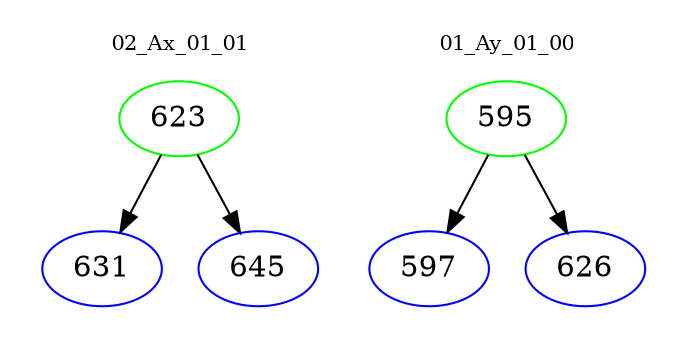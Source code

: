 digraph{
subgraph cluster_0 {
color = white
label = "02_Ax_01_01";
fontsize=10;
T0_623 [label="623", color="green"]
T0_623 -> T0_631 [color="black"]
T0_631 [label="631", color="blue"]
T0_623 -> T0_645 [color="black"]
T0_645 [label="645", color="blue"]
}
subgraph cluster_1 {
color = white
label = "01_Ay_01_00";
fontsize=10;
T1_595 [label="595", color="green"]
T1_595 -> T1_597 [color="black"]
T1_597 [label="597", color="blue"]
T1_595 -> T1_626 [color="black"]
T1_626 [label="626", color="blue"]
}
}
